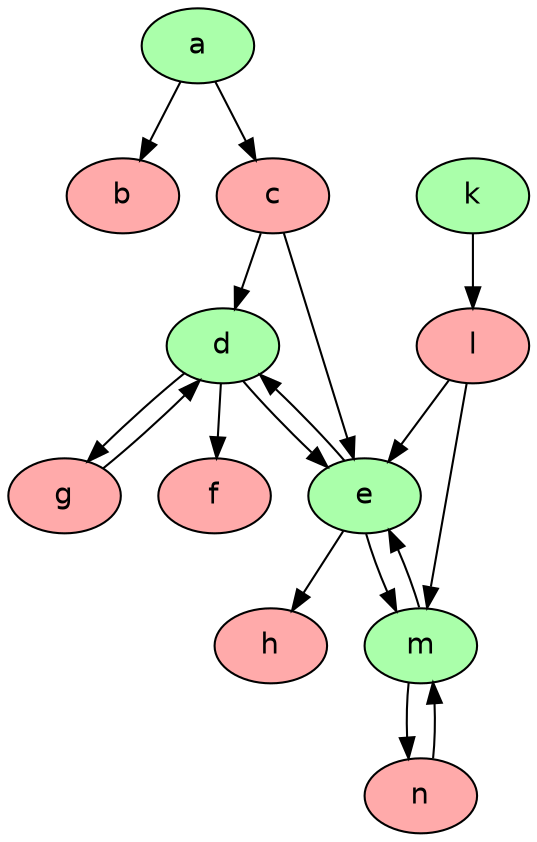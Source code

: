digraph G {
  node [shape=oval style=filled fontname=Helvetica fontsize=14]
  node [fillcolor="#AAFFAA" fontcolor="#000000"] a d e m k;
  node [fillcolor="#FFAAAA" fontcolor="#000000"] c b f g h l n;
    "a" -> "c"[dir=forward];
    "a" -> "b"[dir=forward];
    "c" -> "d"[dir=forward];
    "c" -> "e"[dir=forward];
    "d" -> "f"[dir=forward];
    "d" -> "g"[dir=forward];
    "d" -> "e"[dir=forward];
    "e" -> "d"[dir=forward];
    "e" -> "m"[dir=forward];
    "e" -> "h"[dir=forward];
    "g" -> "d"[dir=forward];
    "k" -> "l"[dir=forward];
    "l" -> "e"[dir=forward];
    "l" -> "m"[dir=forward];
    "m" -> "e"[dir=forward];
    "m" -> "n"[dir=forward];
    "n" -> "m"[dir=forward];
}

